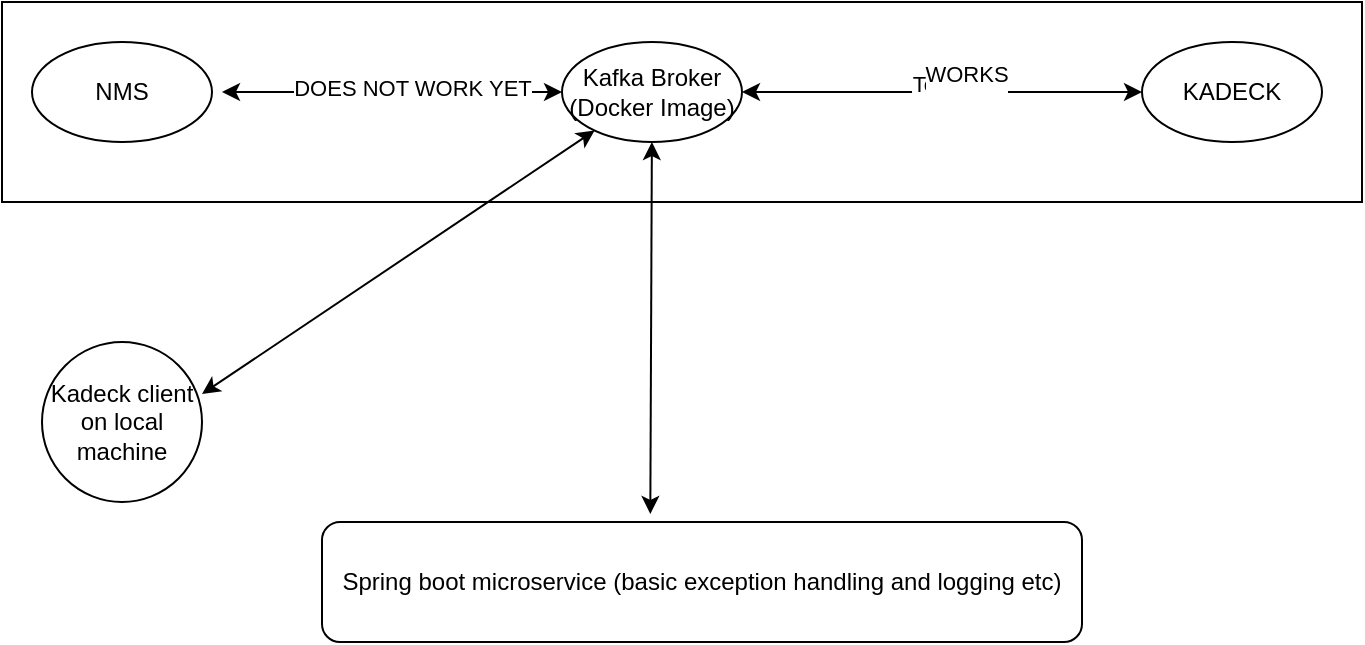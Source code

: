<mxfile version="22.1.0" type="github">
  <diagram name="Page-1" id="zG5zKizvqUGSGyj7EHf8">
    <mxGraphModel dx="794" dy="386" grid="1" gridSize="10" guides="1" tooltips="1" connect="1" arrows="1" fold="1" page="1" pageScale="1" pageWidth="850" pageHeight="1100" math="0" shadow="0">
      <root>
        <mxCell id="0" />
        <mxCell id="1" parent="0" />
        <mxCell id="G7nmGpfLF5mpm_TBCSaa-2" value="Spring boot microservice (basic exception handling and logging etc)" style="rounded=1;whiteSpace=wrap;html=1;" parent="1" vertex="1">
          <mxGeometry x="230" y="300" width="380" height="60" as="geometry" />
        </mxCell>
        <mxCell id="i1HN7uWvgcQq31iAKBWK-1" value="" style="rounded=0;whiteSpace=wrap;html=1;" parent="1" vertex="1">
          <mxGeometry x="70" y="40" width="680" height="100" as="geometry" />
        </mxCell>
        <mxCell id="G7nmGpfLF5mpm_TBCSaa-3" value="" style="endArrow=classic;startArrow=classic;html=1;rounded=0;exitX=0.432;exitY=-0.067;exitDx=0;exitDy=0;exitPerimeter=0;" parent="1" source="G7nmGpfLF5mpm_TBCSaa-2" target="G7nmGpfLF5mpm_TBCSaa-1" edge="1">
          <mxGeometry width="50" height="50" relative="1" as="geometry">
            <mxPoint x="400" y="290" as="sourcePoint" />
            <mxPoint x="380.46" y="180.02" as="targetPoint" />
          </mxGeometry>
        </mxCell>
        <mxCell id="G7nmGpfLF5mpm_TBCSaa-1" value="Kafka Broker (Docker Image)" style="ellipse;whiteSpace=wrap;html=1;" parent="1" vertex="1">
          <mxGeometry x="350" y="60" width="90" height="50" as="geometry" />
        </mxCell>
        <mxCell id="i1HN7uWvgcQq31iAKBWK-2" value="NMS" style="ellipse;whiteSpace=wrap;html=1;" parent="1" vertex="1">
          <mxGeometry x="85" y="60" width="90" height="50" as="geometry" />
        </mxCell>
        <mxCell id="i1HN7uWvgcQq31iAKBWK-4" value="KADECK" style="ellipse;whiteSpace=wrap;html=1;" parent="1" vertex="1">
          <mxGeometry x="640" y="60" width="90" height="50" as="geometry" />
        </mxCell>
        <mxCell id="i1HN7uWvgcQq31iAKBWK-5" value="Kadeck client on local machine" style="ellipse;whiteSpace=wrap;html=1;aspect=fixed;" parent="1" vertex="1">
          <mxGeometry x="90" y="210" width="80" height="80" as="geometry" />
        </mxCell>
        <mxCell id="i1HN7uWvgcQq31iAKBWK-7" value="" style="endArrow=classic;startArrow=classic;html=1;rounded=0;exitX=1;exitY=0.325;exitDx=0;exitDy=0;exitPerimeter=0;" parent="1" source="i1HN7uWvgcQq31iAKBWK-5" target="G7nmGpfLF5mpm_TBCSaa-1" edge="1">
          <mxGeometry width="50" height="50" relative="1" as="geometry">
            <mxPoint x="260" y="300" as="sourcePoint" />
            <mxPoint x="261" y="114" as="targetPoint" />
          </mxGeometry>
        </mxCell>
        <mxCell id="i1HN7uWvgcQq31iAKBWK-8" value="" style="endArrow=classic;startArrow=classic;html=1;rounded=0;entryX=0;entryY=0.5;entryDx=0;entryDy=0;exitX=1;exitY=0.5;exitDx=0;exitDy=0;" parent="1" source="G7nmGpfLF5mpm_TBCSaa-1" target="i1HN7uWvgcQq31iAKBWK-4" edge="1">
          <mxGeometry width="50" height="50" relative="1" as="geometry">
            <mxPoint x="420" y="156" as="sourcePoint" />
            <mxPoint x="616" y="24" as="targetPoint" />
          </mxGeometry>
        </mxCell>
        <mxCell id="i1HN7uWvgcQq31iAKBWK-9" value="Text" style="edgeLabel;html=1;align=center;verticalAlign=middle;resizable=0;points=[];" parent="i1HN7uWvgcQq31iAKBWK-8" vertex="1" connectable="0">
          <mxGeometry x="-0.049" y="4" relative="1" as="geometry">
            <mxPoint as="offset" />
          </mxGeometry>
        </mxCell>
        <mxCell id="i1HN7uWvgcQq31iAKBWK-10" value="&lt;div&gt;WORKS&lt;/div&gt;&lt;div&gt;&lt;br&gt;&lt;/div&gt;" style="edgeLabel;html=1;align=center;verticalAlign=middle;resizable=0;points=[];" parent="i1HN7uWvgcQq31iAKBWK-8" vertex="1" connectable="0">
          <mxGeometry x="0.12" y="2" relative="1" as="geometry">
            <mxPoint as="offset" />
          </mxGeometry>
        </mxCell>
        <mxCell id="i1HN7uWvgcQq31iAKBWK-11" value="" style="endArrow=classic;startArrow=classic;html=1;rounded=0;entryX=0;entryY=0.5;entryDx=0;entryDy=0;" parent="1" target="G7nmGpfLF5mpm_TBCSaa-1" edge="1">
          <mxGeometry width="50" height="50" relative="1" as="geometry">
            <mxPoint x="180" y="85" as="sourcePoint" />
            <mxPoint x="340" y="80" as="targetPoint" />
          </mxGeometry>
        </mxCell>
        <mxCell id="i1HN7uWvgcQq31iAKBWK-12" value="Text" style="edgeLabel;html=1;align=center;verticalAlign=middle;resizable=0;points=[];" parent="i1HN7uWvgcQq31iAKBWK-11" vertex="1" connectable="0">
          <mxGeometry x="-0.049" y="4" relative="1" as="geometry">
            <mxPoint as="offset" />
          </mxGeometry>
        </mxCell>
        <mxCell id="i1HN7uWvgcQq31iAKBWK-13" value="DOES NOT WORK YET" style="edgeLabel;html=1;align=center;verticalAlign=middle;resizable=0;points=[];" parent="i1HN7uWvgcQq31iAKBWK-11" vertex="1" connectable="0">
          <mxGeometry x="0.12" y="2" relative="1" as="geometry">
            <mxPoint as="offset" />
          </mxGeometry>
        </mxCell>
      </root>
    </mxGraphModel>
  </diagram>
</mxfile>
